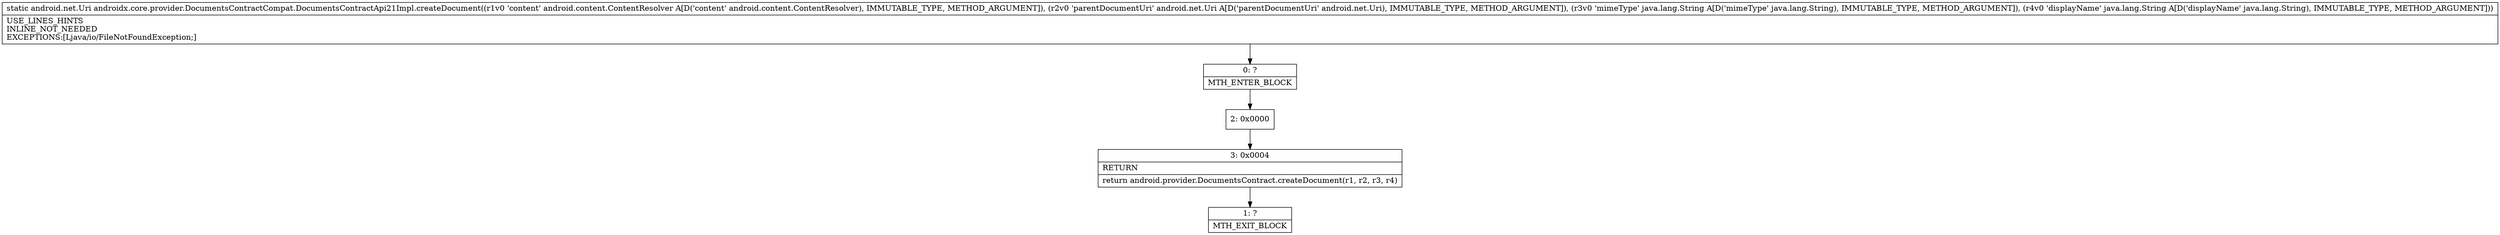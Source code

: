 digraph "CFG forandroidx.core.provider.DocumentsContractCompat.DocumentsContractApi21Impl.createDocument(Landroid\/content\/ContentResolver;Landroid\/net\/Uri;Ljava\/lang\/String;Ljava\/lang\/String;)Landroid\/net\/Uri;" {
Node_0 [shape=record,label="{0\:\ ?|MTH_ENTER_BLOCK\l}"];
Node_2 [shape=record,label="{2\:\ 0x0000}"];
Node_3 [shape=record,label="{3\:\ 0x0004|RETURN\l|return android.provider.DocumentsContract.createDocument(r1, r2, r3, r4)\l}"];
Node_1 [shape=record,label="{1\:\ ?|MTH_EXIT_BLOCK\l}"];
MethodNode[shape=record,label="{static android.net.Uri androidx.core.provider.DocumentsContractCompat.DocumentsContractApi21Impl.createDocument((r1v0 'content' android.content.ContentResolver A[D('content' android.content.ContentResolver), IMMUTABLE_TYPE, METHOD_ARGUMENT]), (r2v0 'parentDocumentUri' android.net.Uri A[D('parentDocumentUri' android.net.Uri), IMMUTABLE_TYPE, METHOD_ARGUMENT]), (r3v0 'mimeType' java.lang.String A[D('mimeType' java.lang.String), IMMUTABLE_TYPE, METHOD_ARGUMENT]), (r4v0 'displayName' java.lang.String A[D('displayName' java.lang.String), IMMUTABLE_TYPE, METHOD_ARGUMENT]))  | USE_LINES_HINTS\lINLINE_NOT_NEEDED\lEXCEPTIONS:[Ljava\/io\/FileNotFoundException;]\l}"];
MethodNode -> Node_0;Node_0 -> Node_2;
Node_2 -> Node_3;
Node_3 -> Node_1;
}

